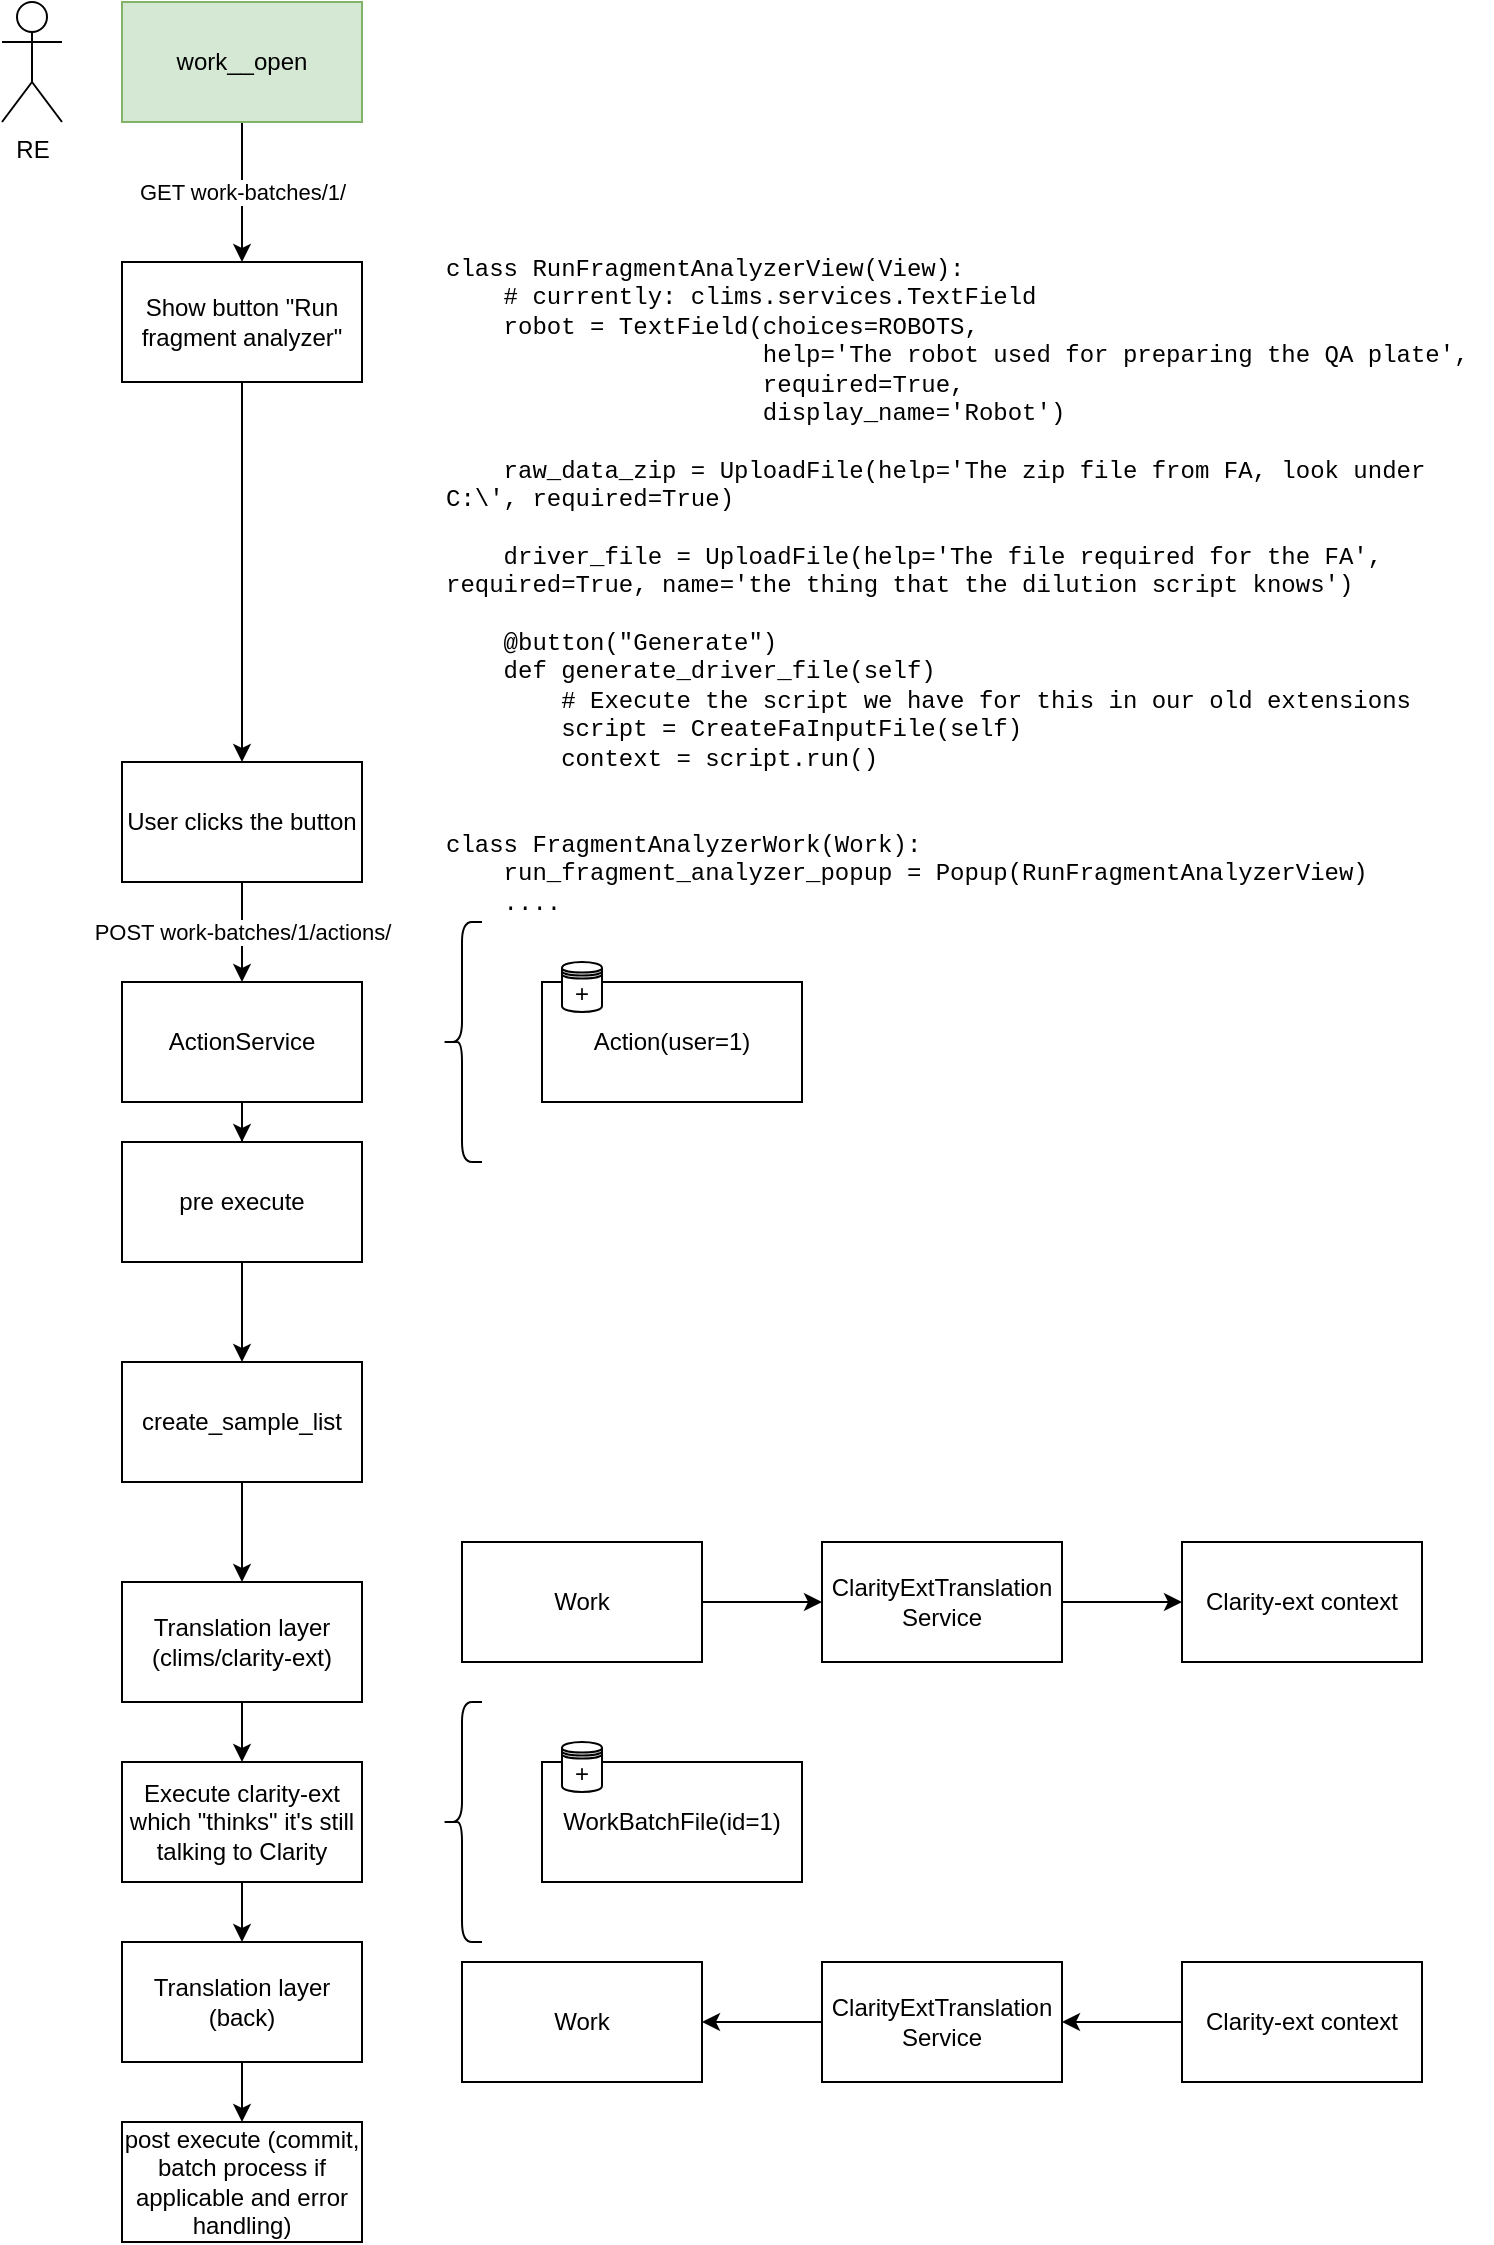 <mxfile version="13.6.2" type="device"><diagram id="o6uYF9fANctgicdGZGvv" name="Page-1"><mxGraphModel dx="934" dy="652" grid="1" gridSize="10" guides="1" tooltips="1" connect="1" arrows="1" fold="1" page="1" pageScale="1" pageWidth="850" pageHeight="1100" math="0" shadow="0"><root><mxCell id="0"/><mxCell id="1" parent="0"/><mxCell id="i8l8Ts7Eofr0a3WBjyMQ-1" value="GET work-batches/1/" style="edgeStyle=orthogonalEdgeStyle;rounded=0;orthogonalLoop=1;jettySize=auto;html=1;" parent="1" source="i8l8Ts7Eofr0a3WBjyMQ-2" target="i8l8Ts7Eofr0a3WBjyMQ-4" edge="1"><mxGeometry relative="1" as="geometry"/></mxCell><mxCell id="i8l8Ts7Eofr0a3WBjyMQ-2" value="work__open" style="rounded=0;whiteSpace=wrap;html=1;fillColor=#d5e8d4;strokeColor=#82b366;" parent="1" vertex="1"><mxGeometry x="130" y="110" width="120" height="60" as="geometry"/></mxCell><mxCell id="i8l8Ts7Eofr0a3WBjyMQ-3" value="" style="edgeStyle=orthogonalEdgeStyle;rounded=0;orthogonalLoop=1;jettySize=auto;html=1;" parent="1" source="i8l8Ts7Eofr0a3WBjyMQ-4" target="i8l8Ts7Eofr0a3WBjyMQ-10" edge="1"><mxGeometry relative="1" as="geometry"/></mxCell><mxCell id="i8l8Ts7Eofr0a3WBjyMQ-4" value="Show button &quot;Run fragment analyzer&quot;" style="rounded=0;whiteSpace=wrap;html=1;" parent="1" vertex="1"><mxGeometry x="130" y="240" width="120" height="60" as="geometry"/></mxCell><mxCell id="i8l8Ts7Eofr0a3WBjyMQ-5" value="RE" style="shape=umlActor;verticalLabelPosition=bottom;verticalAlign=top;html=1;outlineConnect=0;" parent="1" vertex="1"><mxGeometry x="70" y="110" width="30" height="60" as="geometry"/></mxCell><mxCell id="i8l8Ts7Eofr0a3WBjyMQ-9" value="POST work-batches/1/actions/" style="edgeStyle=orthogonalEdgeStyle;rounded=0;orthogonalLoop=1;jettySize=auto;html=1;" parent="1" source="i8l8Ts7Eofr0a3WBjyMQ-10" target="i8l8Ts7Eofr0a3WBjyMQ-12" edge="1"><mxGeometry relative="1" as="geometry"/></mxCell><mxCell id="i8l8Ts7Eofr0a3WBjyMQ-10" value="User clicks the button" style="whiteSpace=wrap;html=1;rounded=0;" parent="1" vertex="1"><mxGeometry x="130" y="490" width="120" height="60" as="geometry"/></mxCell><mxCell id="i8l8Ts7Eofr0a3WBjyMQ-11" value="" style="edgeStyle=orthogonalEdgeStyle;rounded=0;orthogonalLoop=1;jettySize=auto;html=1;" parent="1" source="IetLOWOrZl0eTG3-wM8V-8" target="i8l8Ts7Eofr0a3WBjyMQ-16" edge="1"><mxGeometry relative="1" as="geometry"/></mxCell><mxCell id="i8l8Ts7Eofr0a3WBjyMQ-12" value="ActionService" style="whiteSpace=wrap;html=1;rounded=0;" parent="1" vertex="1"><mxGeometry x="130" y="600" width="120" height="60" as="geometry"/></mxCell><mxCell id="i8l8Ts7Eofr0a3WBjyMQ-13" value="Action(user=1)" style="rounded=0;whiteSpace=wrap;html=1;fontSize=12;" parent="1" vertex="1"><mxGeometry x="340" y="600" width="130" height="60" as="geometry"/></mxCell><mxCell id="i8l8Ts7Eofr0a3WBjyMQ-14" value="+" style="shape=datastore;whiteSpace=wrap;html=1;fontSize=12;" parent="1" vertex="1"><mxGeometry x="350" y="590" width="20" height="25" as="geometry"/></mxCell><mxCell id="i8l8Ts7Eofr0a3WBjyMQ-15" value="" style="shape=curlyBracket;whiteSpace=wrap;html=1;rounded=1;" parent="1" vertex="1"><mxGeometry x="290" y="570" width="20" height="120" as="geometry"/></mxCell><mxCell id="i8l8Ts7Eofr0a3WBjyMQ-22" value="" style="edgeStyle=orthogonalEdgeStyle;rounded=0;orthogonalLoop=1;jettySize=auto;html=1;" parent="1" source="i8l8Ts7Eofr0a3WBjyMQ-16" target="i8l8Ts7Eofr0a3WBjyMQ-21" edge="1"><mxGeometry relative="1" as="geometry"/></mxCell><mxCell id="i8l8Ts7Eofr0a3WBjyMQ-16" value="create_sample_list" style="whiteSpace=wrap;html=1;rounded=0;" parent="1" vertex="1"><mxGeometry x="130" y="790" width="120" height="60" as="geometry"/></mxCell><mxCell id="i8l8Ts7Eofr0a3WBjyMQ-26" value="" style="edgeStyle=orthogonalEdgeStyle;rounded=0;orthogonalLoop=1;jettySize=auto;html=1;" parent="1" source="i8l8Ts7Eofr0a3WBjyMQ-21" target="i8l8Ts7Eofr0a3WBjyMQ-25" edge="1"><mxGeometry relative="1" as="geometry"/></mxCell><mxCell id="i8l8Ts7Eofr0a3WBjyMQ-21" value="Translation layer (clims/clarity-ext)" style="whiteSpace=wrap;html=1;rounded=0;" parent="1" vertex="1"><mxGeometry x="130" y="900" width="120" height="60" as="geometry"/></mxCell><mxCell id="IetLOWOrZl0eTG3-wM8V-22" style="edgeStyle=orthogonalEdgeStyle;rounded=0;orthogonalLoop=1;jettySize=auto;html=1;" parent="1" source="i8l8Ts7Eofr0a3WBjyMQ-25" target="IetLOWOrZl0eTG3-wM8V-13" edge="1"><mxGeometry relative="1" as="geometry"/></mxCell><mxCell id="i8l8Ts7Eofr0a3WBjyMQ-25" value="Execute clarity-ext which &quot;thinks&quot; it's still talking to Clarity" style="whiteSpace=wrap;html=1;rounded=0;" parent="1" vertex="1"><mxGeometry x="130" y="990" width="120" height="60" as="geometry"/></mxCell><mxCell id="i8l8Ts7Eofr0a3WBjyMQ-27" value="WorkBatchFile(id=1)" style="rounded=0;whiteSpace=wrap;html=1;fontSize=12;" parent="1" vertex="1"><mxGeometry x="340" y="990" width="130" height="60" as="geometry"/></mxCell><mxCell id="i8l8Ts7Eofr0a3WBjyMQ-28" value="+" style="shape=datastore;whiteSpace=wrap;html=1;fontSize=12;" parent="1" vertex="1"><mxGeometry x="350" y="980" width="20" height="25" as="geometry"/></mxCell><mxCell id="i8l8Ts7Eofr0a3WBjyMQ-29" value="" style="shape=curlyBracket;whiteSpace=wrap;html=1;rounded=1;" parent="1" vertex="1"><mxGeometry x="290" y="960" width="20" height="120" as="geometry"/></mxCell><mxCell id="IetLOWOrZl0eTG3-wM8V-1" value="Clarity-ext context" style="rounded=0;whiteSpace=wrap;html=1;" parent="1" vertex="1"><mxGeometry x="660" y="880" width="120" height="60" as="geometry"/></mxCell><mxCell id="IetLOWOrZl0eTG3-wM8V-3" style="edgeStyle=orthogonalEdgeStyle;rounded=0;orthogonalLoop=1;jettySize=auto;html=1;" parent="1" source="IetLOWOrZl0eTG3-wM8V-5" target="IetLOWOrZl0eTG3-wM8V-1" edge="1"><mxGeometry relative="1" as="geometry"/></mxCell><mxCell id="IetLOWOrZl0eTG3-wM8V-2" value="Work" style="rounded=0;whiteSpace=wrap;html=1;" parent="1" vertex="1"><mxGeometry x="300" y="880" width="120" height="60" as="geometry"/></mxCell><mxCell id="IetLOWOrZl0eTG3-wM8V-5" value="ClarityExtTranslation&lt;br&gt;Service" style="rounded=0;whiteSpace=wrap;html=1;" parent="1" vertex="1"><mxGeometry x="480" y="880" width="120" height="60" as="geometry"/></mxCell><mxCell id="IetLOWOrZl0eTG3-wM8V-6" style="edgeStyle=orthogonalEdgeStyle;rounded=0;orthogonalLoop=1;jettySize=auto;html=1;" parent="1" source="IetLOWOrZl0eTG3-wM8V-2" target="IetLOWOrZl0eTG3-wM8V-5" edge="1"><mxGeometry relative="1" as="geometry"><mxPoint x="450" y="910" as="sourcePoint"/><mxPoint x="670" y="910" as="targetPoint"/></mxGeometry></mxCell><mxCell id="IetLOWOrZl0eTG3-wM8V-8" value="pre execute" style="whiteSpace=wrap;html=1;rounded=0;" parent="1" vertex="1"><mxGeometry x="130" y="680" width="120" height="60" as="geometry"/></mxCell><mxCell id="IetLOWOrZl0eTG3-wM8V-9" value="" style="edgeStyle=orthogonalEdgeStyle;rounded=0;orthogonalLoop=1;jettySize=auto;html=1;" parent="1" source="i8l8Ts7Eofr0a3WBjyMQ-12" target="IetLOWOrZl0eTG3-wM8V-8" edge="1"><mxGeometry relative="1" as="geometry"><mxPoint x="190" y="660" as="sourcePoint"/><mxPoint x="190" y="760" as="targetPoint"/></mxGeometry></mxCell><mxCell id="IetLOWOrZl0eTG3-wM8V-10" value="post execute (commit, batch process if applicable and error handling)" style="whiteSpace=wrap;html=1;rounded=0;" parent="1" vertex="1"><mxGeometry x="130" y="1170" width="120" height="60" as="geometry"/></mxCell><mxCell id="IetLOWOrZl0eTG3-wM8V-21" style="edgeStyle=orthogonalEdgeStyle;rounded=0;orthogonalLoop=1;jettySize=auto;html=1;" parent="1" source="IetLOWOrZl0eTG3-wM8V-13" target="IetLOWOrZl0eTG3-wM8V-10" edge="1"><mxGeometry relative="1" as="geometry"/></mxCell><mxCell id="IetLOWOrZl0eTG3-wM8V-13" value="Translation layer (back)" style="whiteSpace=wrap;html=1;rounded=0;" parent="1" vertex="1"><mxGeometry x="130" y="1080" width="120" height="60" as="geometry"/></mxCell><mxCell id="IetLOWOrZl0eTG3-wM8V-19" style="edgeStyle=orthogonalEdgeStyle;rounded=0;orthogonalLoop=1;jettySize=auto;html=1;" parent="1" source="IetLOWOrZl0eTG3-wM8V-14" target="IetLOWOrZl0eTG3-wM8V-17" edge="1"><mxGeometry relative="1" as="geometry"/></mxCell><mxCell id="IetLOWOrZl0eTG3-wM8V-14" value="Clarity-ext context" style="rounded=0;whiteSpace=wrap;html=1;" parent="1" vertex="1"><mxGeometry x="660" y="1090" width="120" height="60" as="geometry"/></mxCell><mxCell id="IetLOWOrZl0eTG3-wM8V-16" value="Work" style="rounded=0;whiteSpace=wrap;html=1;" parent="1" vertex="1"><mxGeometry x="300" y="1090" width="120" height="60" as="geometry"/></mxCell><mxCell id="IetLOWOrZl0eTG3-wM8V-20" style="edgeStyle=orthogonalEdgeStyle;rounded=0;orthogonalLoop=1;jettySize=auto;html=1;" parent="1" source="IetLOWOrZl0eTG3-wM8V-17" target="IetLOWOrZl0eTG3-wM8V-16" edge="1"><mxGeometry relative="1" as="geometry"/></mxCell><mxCell id="IetLOWOrZl0eTG3-wM8V-17" value="ClarityExtTranslation&lt;br&gt;Service" style="rounded=0;whiteSpace=wrap;html=1;" parent="1" vertex="1"><mxGeometry x="480" y="1090" width="120" height="60" as="geometry"/></mxCell><mxCell id="GnpguBxH4BjqZv6srcoh-1" value="&lt;div&gt;class RunFragmentAnalyzerView(View):&lt;/div&gt;&lt;div&gt;&amp;nbsp; &amp;nbsp; # currently: clims.services.TextField&lt;/div&gt;&lt;div&gt;&lt;span&gt;&amp;nbsp; &amp;nbsp; robot = TextField(choices=ROBOTS,&lt;/span&gt;&lt;/div&gt;&lt;div&gt;&amp;nbsp; &amp;nbsp; &amp;nbsp; &amp;nbsp; &amp;nbsp; &amp;nbsp; &amp;nbsp; &amp;nbsp; &amp;nbsp; &amp;nbsp; &amp;nbsp; help='The robot used for preparing the QA plate',&lt;/div&gt;&lt;div&gt;&amp;nbsp; &amp;nbsp; &amp;nbsp; &amp;nbsp; &amp;nbsp; &amp;nbsp; &amp;nbsp; &amp;nbsp; &amp;nbsp; &amp;nbsp; &amp;nbsp; required=True,&lt;/div&gt;&lt;div&gt;&amp;nbsp; &amp;nbsp; &amp;nbsp; &amp;nbsp; &amp;nbsp; &amp;nbsp; &amp;nbsp; &amp;nbsp; &amp;nbsp; &amp;nbsp; &amp;nbsp; display_name='Robot')&lt;/div&gt;&lt;div&gt;&lt;br&gt;&lt;/div&gt;&lt;div&gt;&amp;nbsp; &amp;nbsp; raw_data_zip = UploadFile(help='The zip file from FA, look under C:\', required=True)&lt;/div&gt;&lt;div&gt;&lt;br&gt;&lt;/div&gt;&lt;div&gt;&amp;nbsp; &amp;nbsp; driver_file = UploadFile(help='The file required for the FA', required=True, name='the thing that the dilution script knows')&lt;/div&gt;&lt;div&gt;&lt;br&gt;&lt;/div&gt;&lt;div&gt;&amp;nbsp; &amp;nbsp; @button(&quot;Generate&quot;)&lt;/div&gt;&lt;div&gt;&amp;nbsp; &amp;nbsp; def generate_driver_file(self)&lt;/div&gt;&lt;div&gt;&amp;nbsp; &amp;nbsp; &amp;nbsp; &amp;nbsp; # Execute the script we have for this in our old extensions&lt;/div&gt;&lt;div&gt;&amp;nbsp; &amp;nbsp; &amp;nbsp; &amp;nbsp; script = CreateFaInputFile(self)&lt;/div&gt;&lt;div&gt;&amp;nbsp; &amp;nbsp; &amp;nbsp; &amp;nbsp; context = script.run()&lt;/div&gt;&lt;div&gt;&lt;br&gt;&lt;/div&gt;&lt;div&gt;&lt;span&gt;&amp;nbsp; &amp;nbsp;&lt;/span&gt;&lt;/div&gt;&lt;div&gt;class FragmentAnalyzerWork(Work):&lt;/div&gt;&lt;div&gt;&amp;nbsp; &amp;nbsp; run_fragment_analyzer_popup = Popup(RunFragmentAnalyzerView)&lt;/div&gt;&lt;div&gt;&amp;nbsp; &amp;nbsp; ....&lt;/div&gt;&lt;div&gt;&lt;br&gt;&lt;/div&gt;" style="rounded=1;whiteSpace=wrap;html=1;align=left;strokeColor=none;verticalAlign=top;fontFamily=Courier New;" vertex="1" parent="1"><mxGeometry x="290" y="230" width="525" height="350" as="geometry"/></mxCell></root></mxGraphModel></diagram></mxfile>